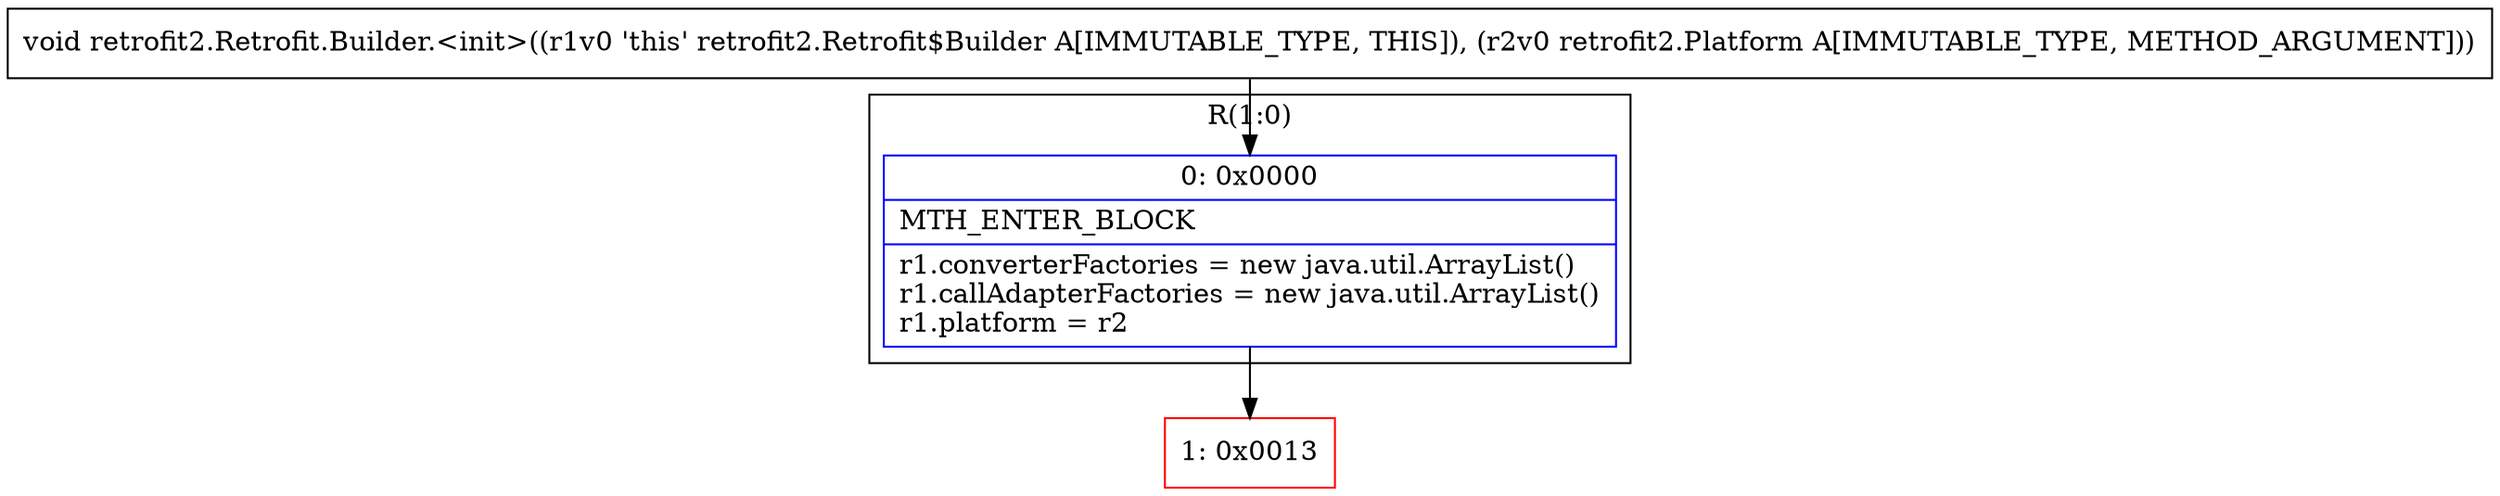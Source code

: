 digraph "CFG forretrofit2.Retrofit.Builder.\<init\>(Lretrofit2\/Platform;)V" {
subgraph cluster_Region_991818305 {
label = "R(1:0)";
node [shape=record,color=blue];
Node_0 [shape=record,label="{0\:\ 0x0000|MTH_ENTER_BLOCK\l|r1.converterFactories = new java.util.ArrayList()\lr1.callAdapterFactories = new java.util.ArrayList()\lr1.platform = r2\l}"];
}
Node_1 [shape=record,color=red,label="{1\:\ 0x0013}"];
MethodNode[shape=record,label="{void retrofit2.Retrofit.Builder.\<init\>((r1v0 'this' retrofit2.Retrofit$Builder A[IMMUTABLE_TYPE, THIS]), (r2v0 retrofit2.Platform A[IMMUTABLE_TYPE, METHOD_ARGUMENT])) }"];
MethodNode -> Node_0;
Node_0 -> Node_1;
}

